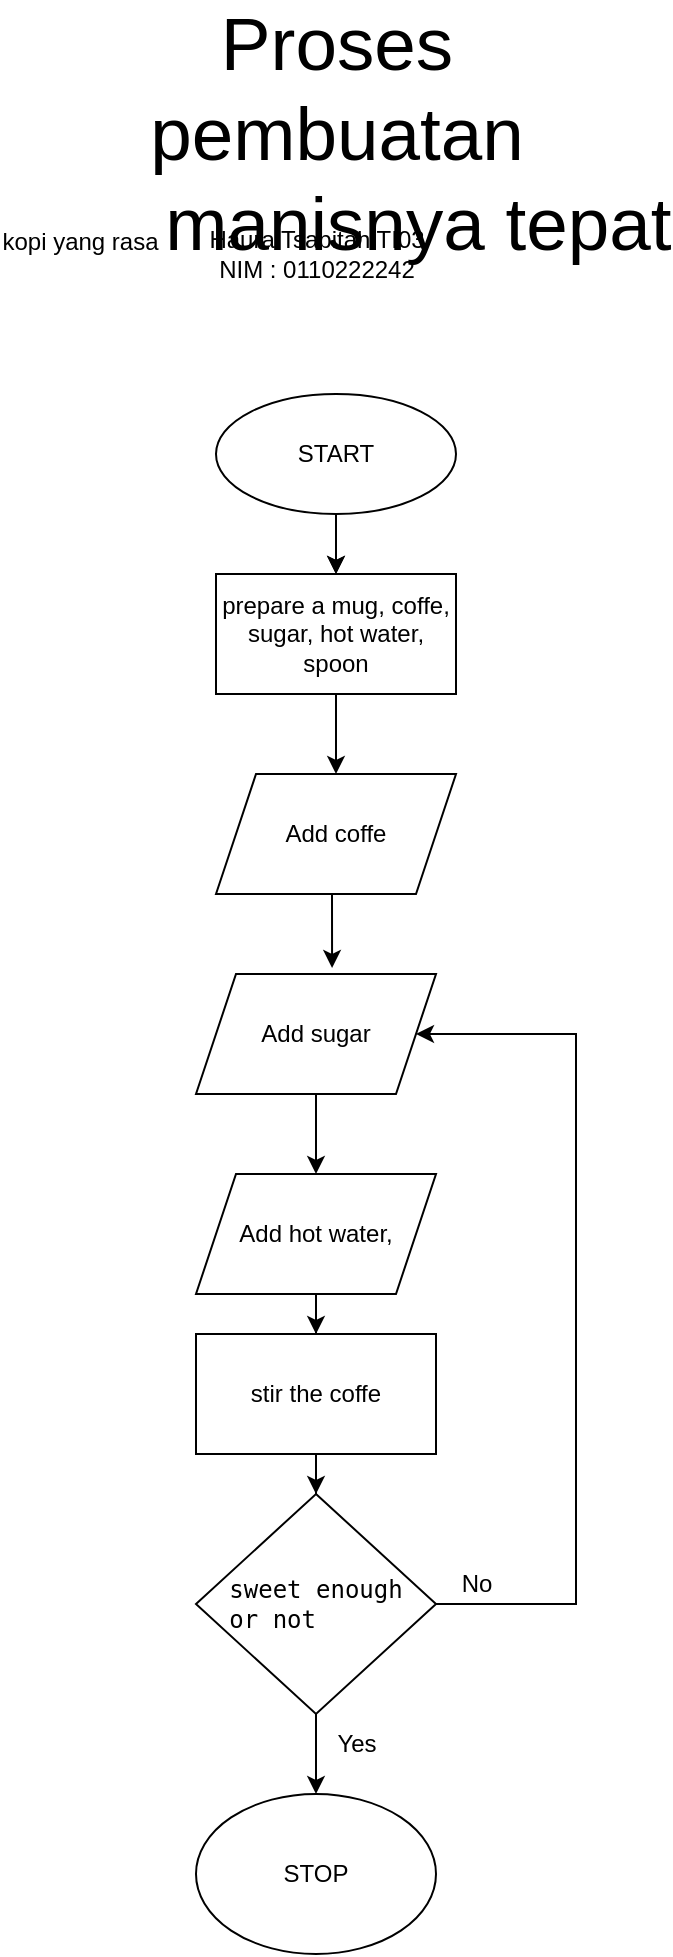 <mxfile version="20.4.0" type="github">
  <diagram id="C5RBs43oDa-KdzZeNtuy" name="Page-1">
    <mxGraphModel dx="2595" dy="2579" grid="1" gridSize="10" guides="1" tooltips="1" connect="1" arrows="1" fold="1" page="1" pageScale="1" pageWidth="827" pageHeight="1169" math="0" shadow="0">
      <root>
        <mxCell id="WIyWlLk6GJQsqaUBKTNV-0" />
        <mxCell id="WIyWlLk6GJQsqaUBKTNV-1" parent="WIyWlLk6GJQsqaUBKTNV-0" />
        <mxCell id="tQ2i_T0vIDFmgzzFQNEJ-5" value="" style="edgeStyle=orthogonalEdgeStyle;rounded=0;orthogonalLoop=1;jettySize=auto;html=1;" parent="WIyWlLk6GJQsqaUBKTNV-1" target="tQ2i_T0vIDFmgzzFQNEJ-3" edge="1">
          <mxGeometry relative="1" as="geometry">
            <mxPoint x="100" y="-920" as="sourcePoint" />
            <Array as="points">
              <mxPoint x="100" y="-910" />
              <mxPoint x="100" y="-910" />
            </Array>
          </mxGeometry>
        </mxCell>
        <mxCell id="tQ2i_T0vIDFmgzzFQNEJ-8" style="edgeStyle=orthogonalEdgeStyle;rounded=0;orthogonalLoop=1;jettySize=auto;html=1;exitX=0.5;exitY=1;exitDx=0;exitDy=0;entryX=0.5;entryY=0;entryDx=0;entryDy=0;" parent="WIyWlLk6GJQsqaUBKTNV-1" source="tQ2i_T0vIDFmgzzFQNEJ-0" target="tQ2i_T0vIDFmgzzFQNEJ-3" edge="1">
          <mxGeometry relative="1" as="geometry" />
        </mxCell>
        <mxCell id="tQ2i_T0vIDFmgzzFQNEJ-0" value="START" style="ellipse;whiteSpace=wrap;html=1;rounded=1;glass=0;strokeWidth=1;shadow=0;" parent="WIyWlLk6GJQsqaUBKTNV-1" vertex="1">
          <mxGeometry x="40" y="-1000" width="120" height="60" as="geometry" />
        </mxCell>
        <mxCell id="tQ2i_T0vIDFmgzzFQNEJ-11" style="edgeStyle=orthogonalEdgeStyle;rounded=0;orthogonalLoop=1;jettySize=auto;html=1;exitX=0.5;exitY=1;exitDx=0;exitDy=0;entryX=0.5;entryY=0;entryDx=0;entryDy=0;" parent="WIyWlLk6GJQsqaUBKTNV-1" source="tQ2i_T0vIDFmgzzFQNEJ-3" target="tQ2i_T0vIDFmgzzFQNEJ-4" edge="1">
          <mxGeometry relative="1" as="geometry" />
        </mxCell>
        <mxCell id="tQ2i_T0vIDFmgzzFQNEJ-3" value="prepare a mug, coffe, sugar, hot water, spoon" style="rounded=0;whiteSpace=wrap;html=1;" parent="WIyWlLk6GJQsqaUBKTNV-1" vertex="1">
          <mxGeometry x="40" y="-910" width="120" height="60" as="geometry" />
        </mxCell>
        <mxCell id="tQ2i_T0vIDFmgzzFQNEJ-14" style="edgeStyle=orthogonalEdgeStyle;rounded=0;orthogonalLoop=1;jettySize=auto;html=1;exitX=0.5;exitY=1;exitDx=0;exitDy=0;entryX=0.567;entryY=-0.05;entryDx=0;entryDy=0;entryPerimeter=0;" parent="WIyWlLk6GJQsqaUBKTNV-1" source="tQ2i_T0vIDFmgzzFQNEJ-4" target="tQ2i_T0vIDFmgzzFQNEJ-12" edge="1">
          <mxGeometry relative="1" as="geometry" />
        </mxCell>
        <mxCell id="tQ2i_T0vIDFmgzzFQNEJ-4" value="Add coffe" style="shape=parallelogram;perimeter=parallelogramPerimeter;whiteSpace=wrap;html=1;fixedSize=1;" parent="WIyWlLk6GJQsqaUBKTNV-1" vertex="1">
          <mxGeometry x="40" y="-810" width="120" height="60" as="geometry" />
        </mxCell>
        <mxCell id="tQ2i_T0vIDFmgzzFQNEJ-16" value="" style="edgeStyle=orthogonalEdgeStyle;rounded=0;orthogonalLoop=1;jettySize=auto;html=1;" parent="WIyWlLk6GJQsqaUBKTNV-1" source="tQ2i_T0vIDFmgzzFQNEJ-12" target="tQ2i_T0vIDFmgzzFQNEJ-15" edge="1">
          <mxGeometry relative="1" as="geometry" />
        </mxCell>
        <mxCell id="tQ2i_T0vIDFmgzzFQNEJ-12" value="Add sugar" style="shape=parallelogram;perimeter=parallelogramPerimeter;whiteSpace=wrap;html=1;fixedSize=1;" parent="WIyWlLk6GJQsqaUBKTNV-1" vertex="1">
          <mxGeometry x="30" y="-710" width="120" height="60" as="geometry" />
        </mxCell>
        <mxCell id="tQ2i_T0vIDFmgzzFQNEJ-18" value="" style="edgeStyle=orthogonalEdgeStyle;rounded=0;orthogonalLoop=1;jettySize=auto;html=1;" parent="WIyWlLk6GJQsqaUBKTNV-1" source="tQ2i_T0vIDFmgzzFQNEJ-15" target="tQ2i_T0vIDFmgzzFQNEJ-17" edge="1">
          <mxGeometry relative="1" as="geometry" />
        </mxCell>
        <mxCell id="tQ2i_T0vIDFmgzzFQNEJ-15" value="Add hot water, " style="shape=parallelogram;perimeter=parallelogramPerimeter;whiteSpace=wrap;html=1;fixedSize=1;" parent="WIyWlLk6GJQsqaUBKTNV-1" vertex="1">
          <mxGeometry x="30" y="-610" width="120" height="60" as="geometry" />
        </mxCell>
        <mxCell id="tQ2i_T0vIDFmgzzFQNEJ-20" value="" style="edgeStyle=orthogonalEdgeStyle;rounded=0;orthogonalLoop=1;jettySize=auto;html=1;" parent="WIyWlLk6GJQsqaUBKTNV-1" source="tQ2i_T0vIDFmgzzFQNEJ-17" target="tQ2i_T0vIDFmgzzFQNEJ-19" edge="1">
          <mxGeometry relative="1" as="geometry" />
        </mxCell>
        <mxCell id="tQ2i_T0vIDFmgzzFQNEJ-17" value="stir the coffe" style="rounded=0;whiteSpace=wrap;html=1;" parent="WIyWlLk6GJQsqaUBKTNV-1" vertex="1">
          <mxGeometry x="30" y="-530" width="120" height="60" as="geometry" />
        </mxCell>
        <mxCell id="tQ2i_T0vIDFmgzzFQNEJ-21" style="edgeStyle=orthogonalEdgeStyle;rounded=0;orthogonalLoop=1;jettySize=auto;html=1;" parent="WIyWlLk6GJQsqaUBKTNV-1" source="tQ2i_T0vIDFmgzzFQNEJ-19" target="tQ2i_T0vIDFmgzzFQNEJ-12" edge="1">
          <mxGeometry relative="1" as="geometry">
            <Array as="points">
              <mxPoint x="220" y="-395" />
              <mxPoint x="220" y="-680" />
            </Array>
          </mxGeometry>
        </mxCell>
        <mxCell id="tQ2i_T0vIDFmgzzFQNEJ-23" value="" style="edgeStyle=orthogonalEdgeStyle;rounded=0;orthogonalLoop=1;jettySize=auto;html=1;" parent="WIyWlLk6GJQsqaUBKTNV-1" source="tQ2i_T0vIDFmgzzFQNEJ-19" target="tQ2i_T0vIDFmgzzFQNEJ-22" edge="1">
          <mxGeometry relative="1" as="geometry" />
        </mxCell>
        <mxCell id="tQ2i_T0vIDFmgzzFQNEJ-19" value="&lt;br&gt;&lt;div tabindex=&quot;0&quot; id=&quot;tw-target-text-container&quot; class=&quot;tw-ta-container F0azHf tw-nfl&quot;&gt;&lt;pre dir=&quot;ltr&quot; style=&quot;text-align:left&quot; id=&quot;tw-target-text&quot; data-placeholder=&quot;Terjemahan&quot; class=&quot;tw-data-text tw-text-large tw-ta&quot;&gt;&lt;span class=&quot;Y2IQFc&quot; lang=&quot;en&quot;&gt;sweet enough&lt;br&gt;or not&lt;/span&gt;&lt;/pre&gt;&lt;/div&gt;&lt;br&gt;" style="rhombus;whiteSpace=wrap;html=1;" parent="WIyWlLk6GJQsqaUBKTNV-1" vertex="1">
          <mxGeometry x="30" y="-450" width="120" height="110" as="geometry" />
        </mxCell>
        <mxCell id="tQ2i_T0vIDFmgzzFQNEJ-22" value="STOP" style="ellipse;whiteSpace=wrap;html=1;" parent="WIyWlLk6GJQsqaUBKTNV-1" vertex="1">
          <mxGeometry x="30" y="-300" width="120" height="80" as="geometry" />
        </mxCell>
        <mxCell id="tQ2i_T0vIDFmgzzFQNEJ-24" value="No" style="text;html=1;resizable=0;autosize=1;align=center;verticalAlign=middle;points=[];fillColor=none;strokeColor=none;rounded=0;" parent="WIyWlLk6GJQsqaUBKTNV-1" vertex="1">
          <mxGeometry x="150" y="-420" width="40" height="30" as="geometry" />
        </mxCell>
        <mxCell id="tQ2i_T0vIDFmgzzFQNEJ-25" value="Yes" style="text;html=1;resizable=0;autosize=1;align=center;verticalAlign=middle;points=[];fillColor=none;strokeColor=none;rounded=0;" parent="WIyWlLk6GJQsqaUBKTNV-1" vertex="1">
          <mxGeometry x="90" y="-340" width="40" height="30" as="geometry" />
        </mxCell>
        <mxCell id="tQ2i_T0vIDFmgzzFQNEJ-26" value="&lt;span style=&quot;font-size:28.0pt;font-family:Arial;&lt;br/&gt;mso-ascii-font-family:Arial;mso-fareast-font-family:+mn-ea;mso-bidi-font-family:&lt;br/&gt;+mn-cs;mso-ascii-theme-font:minor-latin;mso-fareast-theme-font:minor-fareast;&lt;br/&gt;mso-bidi-theme-font:minor-bidi;color:black;mso-color-index:1;language:en-US;&lt;br/&gt;mso-style-textfill-type:solid;mso-style-textfill-fill-themecolor:text1;&lt;br/&gt;mso-style-textfill-fill-color:black;mso-style-textfill-fill-alpha:100.0%&quot;&gt;Proses&lt;br/&gt;&lt;/span&gt;&lt;span style=&quot;font-size:28.0pt;font-family:Arial;mso-ascii-font-family:&lt;br/&gt;Arial;mso-fareast-font-family:+mn-ea;mso-bidi-font-family:+mn-cs;mso-ascii-theme-font:&lt;br/&gt;minor-latin;mso-fareast-theme-font:minor-fareast;mso-bidi-theme-font:minor-bidi;&lt;br/&gt;color:black;mso-color-index:1;language:en-US;mso-style-textfill-type:solid;&lt;br/&gt;mso-style-textfill-fill-themecolor:text1;mso-style-textfill-fill-color:black;&lt;br/&gt;mso-style-textfill-fill-alpha:100.0%&quot;&gt;pembuatan&lt;/span&gt;&lt;span style=&quot;font-size:&lt;br/&gt;28.0pt;font-family:Arial;mso-ascii-font-family:Arial;mso-fareast-font-family:&lt;br/&gt;+mn-ea;mso-bidi-font-family:+mn-cs;mso-ascii-theme-font:minor-latin;mso-fareast-theme-font:&lt;br/&gt;minor-fareast;mso-bidi-theme-font:minor-bidi;color:black;mso-color-index:1;&lt;br/&gt;language:en-US;mso-style-textfill-type:solid;mso-style-textfill-fill-themecolor:&lt;br/&gt;text1;mso-style-textfill-fill-color:black;mso-style-textfill-fill-alpha:100.0%&quot;&gt;&lt;br/&gt;kopi yang rasa &lt;/span&gt;&lt;span style=&quot;font-size:28.0pt;font-family:Arial;&lt;br/&gt;mso-ascii-font-family:Arial;mso-fareast-font-family:+mn-ea;mso-bidi-font-family:&lt;br/&gt;+mn-cs;mso-ascii-theme-font:minor-latin;mso-fareast-theme-font:minor-fareast;&lt;br/&gt;mso-bidi-theme-font:minor-bidi;color:black;mso-color-index:1;language:en-US;&lt;br/&gt;mso-style-textfill-type:solid;mso-style-textfill-fill-themecolor:text1;&lt;br/&gt;mso-style-textfill-fill-color:black;mso-style-textfill-fill-alpha:100.0%&quot;&gt;manisnya&lt;/span&gt;&lt;span style=&quot;font-size:28.0pt;font-family:Arial;mso-ascii-font-family:Arial;&lt;br/&gt;mso-fareast-font-family:+mn-ea;mso-bidi-font-family:+mn-cs;mso-ascii-theme-font:&lt;br/&gt;minor-latin;mso-fareast-theme-font:minor-fareast;mso-bidi-theme-font:minor-bidi;&lt;br/&gt;color:black;mso-color-index:1;language:en-US;mso-style-textfill-type:solid;&lt;br/&gt;mso-style-textfill-fill-themecolor:text1;mso-style-textfill-fill-color:black;&lt;br/&gt;mso-style-textfill-fill-alpha:100.0%&quot;&gt; &lt;/span&gt;&lt;span style=&quot;font-size:28.0pt;&lt;br/&gt;font-family:Arial;mso-ascii-font-family:Arial;mso-fareast-font-family:+mn-ea;&lt;br/&gt;mso-bidi-font-family:+mn-cs;mso-ascii-theme-font:minor-latin;mso-fareast-theme-font:&lt;br/&gt;minor-fareast;mso-bidi-theme-font:minor-bidi;color:black;mso-color-index:1;&lt;br/&gt;language:en-US;mso-style-textfill-type:solid;mso-style-textfill-fill-themecolor:&lt;br/&gt;text1;mso-style-textfill-fill-color:black;mso-style-textfill-fill-alpha:100.0%&quot;&gt;tepat&lt;/span&gt;" style="text;html=1;resizable=0;autosize=1;align=center;verticalAlign=middle;points=[];fillColor=none;strokeColor=none;rounded=0;" parent="WIyWlLk6GJQsqaUBKTNV-1" vertex="1">
          <mxGeometry x="10" y="-1160" width="180" height="60" as="geometry" />
        </mxCell>
        <mxCell id="tQ2i_T0vIDFmgzzFQNEJ-27" value="&lt;div&gt;Haura Tsabitah TI03&lt;/div&gt;&lt;div&gt;NIM : 0110222242&lt;br&gt;&lt;/div&gt;" style="text;html=1;resizable=0;autosize=1;align=center;verticalAlign=middle;points=[];fillColor=none;strokeColor=none;rounded=0;" parent="WIyWlLk6GJQsqaUBKTNV-1" vertex="1">
          <mxGeometry x="25" y="-1090" width="130" height="40" as="geometry" />
        </mxCell>
      </root>
    </mxGraphModel>
  </diagram>
</mxfile>
